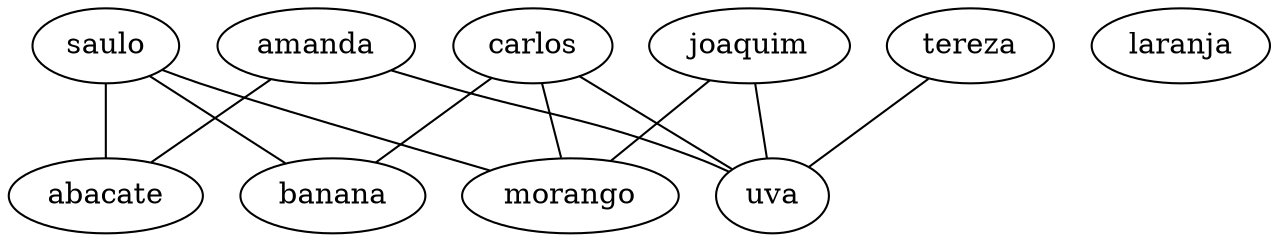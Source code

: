 strict graph recomendacoes {
	abacate["tipo"=p]
	carlos["tipo"=c]
	banana["tipo"=p]
	laranja["tipo"=p]
	morango["tipo"=p]
	uva["tipo"=p]
	joaquim["tipo"=c]
	amanda["tipo"=c]
	saulo["tipo"=c]
	tereza["tipo"=c]

	carlos -- banana["weight"=3]
	carlos -- morango["weight"=2]
	carlos -- uva["weight"=1]
	joaquim -- morango["weight"=2]
	joaquim -- uva["weight"=1]
	amanda -- abacate["weight"=3]
	amanda -- uva["weight"=1]
	saulo -- abacate["weight"=3]
	saulo -- banana["weight"=3]
	saulo -- morango["weight"=2]
	tereza -- uva["weight"=1]
}
